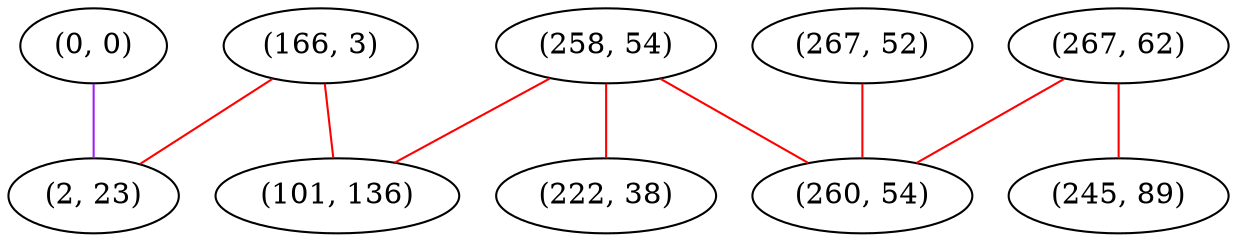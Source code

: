 graph "" {
"(166, 3)";
"(0, 0)";
"(267, 62)";
"(245, 89)";
"(2, 23)";
"(258, 54)";
"(267, 52)";
"(260, 54)";
"(101, 136)";
"(222, 38)";
"(166, 3)" -- "(2, 23)"  [color=red, key=0, weight=1];
"(166, 3)" -- "(101, 136)"  [color=red, key=0, weight=1];
"(0, 0)" -- "(2, 23)"  [color=purple, key=0, weight=4];
"(267, 62)" -- "(245, 89)"  [color=red, key=0, weight=1];
"(267, 62)" -- "(260, 54)"  [color=red, key=0, weight=1];
"(258, 54)" -- "(260, 54)"  [color=red, key=0, weight=1];
"(258, 54)" -- "(101, 136)"  [color=red, key=0, weight=1];
"(258, 54)" -- "(222, 38)"  [color=red, key=0, weight=1];
"(267, 52)" -- "(260, 54)"  [color=red, key=0, weight=1];
}
